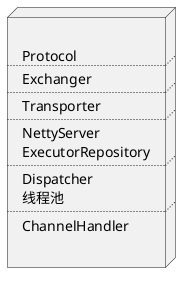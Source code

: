 @startuml
'https://plantuml.com/component-diagram


node DubboLayer [

Protocol
....
Exchanger
....
Transporter
....
NettyServer
ExecutorRepository
....
Dispatcher
线程池
....
ChannelHandler

]

@enduml